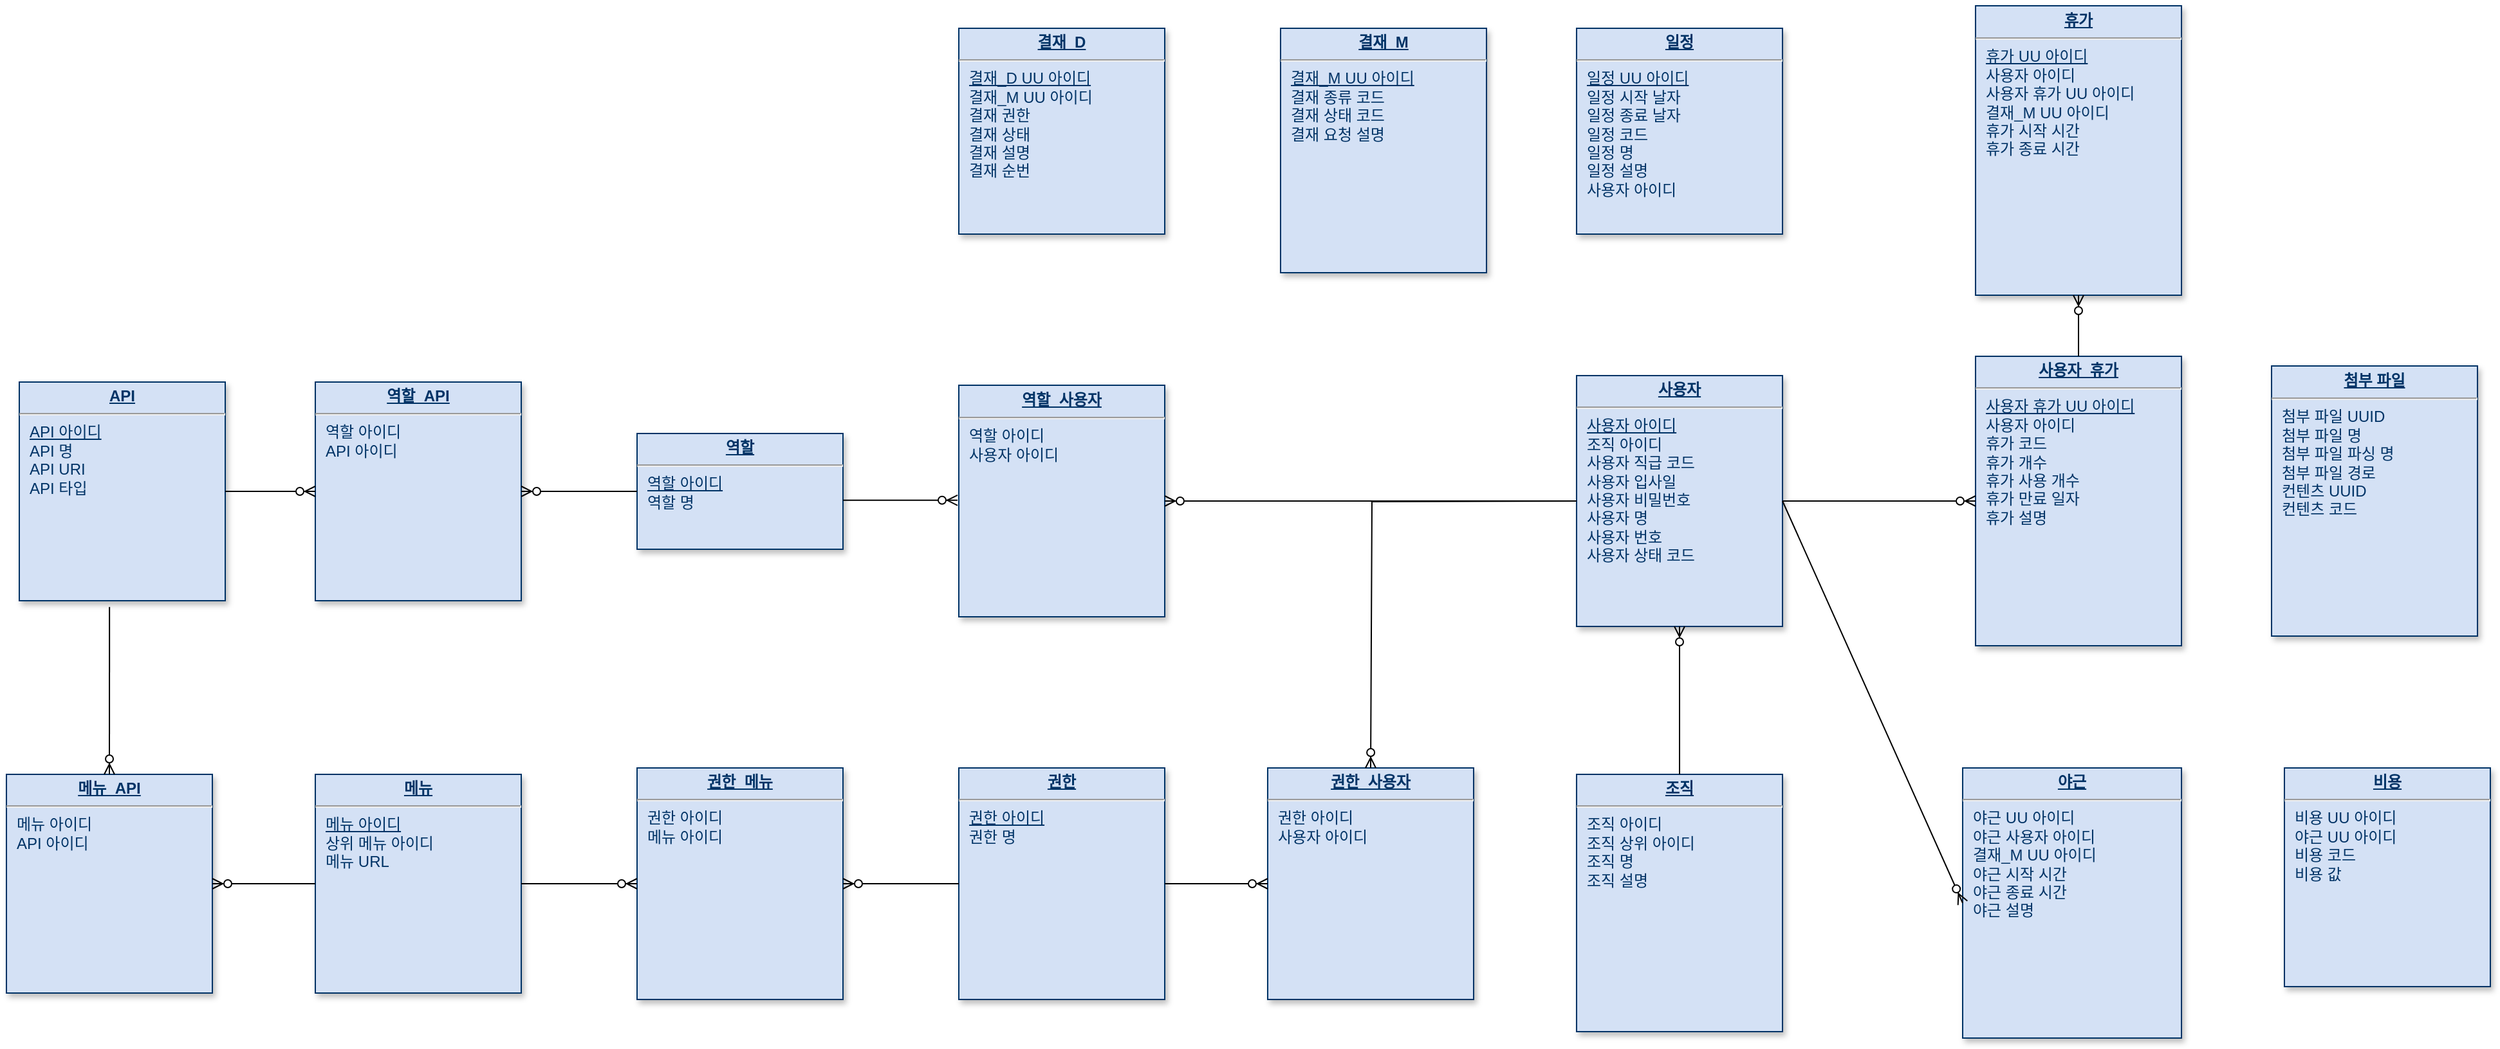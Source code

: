 <mxfile version="20.8.23" type="device"><diagram name="Page-1" id="efa7a0a1-bf9b-a30e-e6df-94a7791c09e9"><mxGraphModel dx="2047" dy="775" grid="1" gridSize="10" guides="1" tooltips="1" connect="1" arrows="1" fold="1" page="1" pageScale="1" pageWidth="826" pageHeight="1169" background="none" math="0" shadow="0"><root><mxCell id="0"/><mxCell id="1" parent="0"/><mxCell id="19" value="&lt;p style=&quot;margin: 0px; margin-top: 4px; text-align: center; text-decoration: underline;&quot;&gt;&lt;b&gt;사용자&lt;/b&gt;&lt;/p&gt;&lt;hr&gt;&lt;p style=&quot;margin: 0px; margin-left: 8px;&quot;&gt;&lt;u&gt;사용자 아이디&lt;/u&gt;&lt;/p&gt;&lt;p style=&quot;margin: 0px; margin-left: 8px;&quot;&gt;조직 아이디&lt;br&gt;사용자 직급 코드&lt;/p&gt;&lt;p style=&quot;margin: 0px; margin-left: 8px;&quot;&gt;사용자 입사일&lt;/p&gt;&lt;p style=&quot;margin: 0px; margin-left: 8px;&quot;&gt;사용자 비밀번호&lt;/p&gt;&lt;p style=&quot;margin: 0px; margin-left: 8px;&quot;&gt;사용자 명&lt;/p&gt;&lt;p style=&quot;margin: 0px; margin-left: 8px;&quot;&gt;사용자 번호&lt;/p&gt;&lt;p style=&quot;margin: 0px; margin-left: 8px;&quot;&gt;사용자 상태 코드&lt;/p&gt;&lt;p style=&quot;margin: 0px; margin-left: 8px;&quot;&gt;&lt;br&gt;&lt;/p&gt;" style="verticalAlign=top;align=left;overflow=fill;fontSize=12;fontFamily=Helvetica;html=1;strokeColor=#003366;shadow=1;fillColor=#D4E1F5;fontColor=#003366" parent="1" vertex="1"><mxGeometry x="540" y="330" width="160" height="195" as="geometry"/></mxCell><mxCell id="20" value="&lt;p style=&quot;margin: 0px; margin-top: 4px; text-align: center; text-decoration: underline;&quot;&gt;&lt;b&gt;사용자_휴가&lt;/b&gt;&lt;/p&gt;&lt;hr&gt;&lt;p style=&quot;margin: 0px; margin-left: 8px;&quot;&gt;&lt;u&gt;사용자 휴가 UU 아이디&lt;/u&gt;&lt;/p&gt;&lt;p style=&quot;margin: 0px; margin-left: 8px;&quot;&gt;사용자 아이디&lt;/p&gt;&lt;p style=&quot;margin: 0px; margin-left: 8px;&quot;&gt;휴가 코드&lt;/p&gt;&lt;p style=&quot;margin: 0px; margin-left: 8px;&quot;&gt;휴가 개수&lt;/p&gt;&lt;p style=&quot;margin: 0px; margin-left: 8px;&quot;&gt;휴가 사용 개수&lt;/p&gt;&lt;p style=&quot;margin: 0px; margin-left: 8px;&quot;&gt;휴가 만료 일자&lt;/p&gt;&lt;p style=&quot;margin: 0px; margin-left: 8px;&quot;&gt;휴가 설명&lt;/p&gt;" style="verticalAlign=top;align=left;overflow=fill;fontSize=12;fontFamily=Helvetica;html=1;strokeColor=#003366;shadow=1;fillColor=#D4E1F5;fontColor=#003366" parent="1" vertex="1"><mxGeometry x="850" y="315" width="160" height="225" as="geometry"/></mxCell><mxCell id="21" value="&lt;p style=&quot;margin: 0px; margin-top: 4px; text-align: center; text-decoration: underline;&quot;&gt;&lt;b&gt;일정&lt;/b&gt;&lt;/p&gt;&lt;hr&gt;&lt;p style=&quot;margin: 0px; margin-left: 8px;&quot;&gt;&lt;u&gt;일정 UU 아이디&lt;/u&gt;&lt;/p&gt;&lt;p style=&quot;margin: 0px; margin-left: 8px;&quot;&gt;일정 시작 날자&lt;/p&gt;&lt;p style=&quot;margin: 0px; margin-left: 8px;&quot;&gt;일정 종료 날자&lt;/p&gt;&lt;p style=&quot;margin: 0px; margin-left: 8px;&quot;&gt;일정 코드&lt;/p&gt;&lt;p style=&quot;margin: 0px; margin-left: 8px;&quot;&gt;일정 명&lt;/p&gt;&lt;p style=&quot;margin: 0px; margin-left: 8px;&quot;&gt;일정 설명&lt;/p&gt;&lt;p style=&quot;margin: 0px; margin-left: 8px;&quot;&gt;사용자 아이디&lt;/p&gt;" style="verticalAlign=top;align=left;overflow=fill;fontSize=12;fontFamily=Helvetica;html=1;strokeColor=#003366;shadow=1;fillColor=#D4E1F5;fontColor=#003366" parent="1" vertex="1"><mxGeometry x="540" y="60.0" width="160" height="160" as="geometry"/></mxCell><mxCell id="25" value="&lt;p style=&quot;margin: 0px; margin-top: 4px; text-align: center; text-decoration: underline;&quot;&gt;&lt;strong&gt;결재_D&lt;/strong&gt;&lt;/p&gt;&lt;hr&gt;&lt;p style=&quot;margin: 0px; margin-left: 8px;&quot;&gt;&lt;u&gt;결재_D UU 아이디&lt;/u&gt;&lt;/p&gt;&lt;p style=&quot;margin: 0px; margin-left: 8px;&quot;&gt;결재_M UU 아이디&lt;/p&gt;&lt;p style=&quot;margin: 0px; margin-left: 8px;&quot;&gt;결재 권한&lt;/p&gt;&lt;p style=&quot;margin: 0px; margin-left: 8px;&quot;&gt;결재 상태&lt;/p&gt;&lt;p style=&quot;margin: 0px; margin-left: 8px;&quot;&gt;결재 설명&lt;/p&gt;&lt;p style=&quot;margin: 0px; margin-left: 8px;&quot;&gt;결재 순번&lt;/p&gt;" style="verticalAlign=top;align=left;overflow=fill;fontSize=12;fontFamily=Helvetica;html=1;strokeColor=#003366;shadow=1;fillColor=#D4E1F5;fontColor=#003366" parent="1" vertex="1"><mxGeometry x="60.0" y="60.0" width="160" height="160" as="geometry"/></mxCell><mxCell id="26" value="&lt;p style=&quot;margin: 0px; margin-top: 4px; text-align: center; text-decoration: underline;&quot;&gt;&lt;strong&gt;비용&lt;/strong&gt;&lt;/p&gt;&lt;hr&gt;&lt;p style=&quot;margin: 0px; margin-left: 8px;&quot;&gt;비용 UU 아이디&lt;/p&gt;&lt;p style=&quot;margin: 0px; margin-left: 8px;&quot;&gt;야근 UU 아이디&lt;/p&gt;&lt;p style=&quot;margin: 0px; margin-left: 8px;&quot;&gt;비용 코드&lt;/p&gt;&lt;p style=&quot;margin: 0px; margin-left: 8px;&quot;&gt;비용 값&lt;/p&gt;" style="verticalAlign=top;align=left;overflow=fill;fontSize=12;fontFamily=Helvetica;html=1;strokeColor=#003366;shadow=1;fillColor=#D4E1F5;fontColor=#003366" parent="1" vertex="1"><mxGeometry x="1090" y="635" width="160" height="170" as="geometry"/></mxCell><mxCell id="27" value="&lt;p style=&quot;margin: 0px; margin-top: 4px; text-align: center; text-decoration: underline;&quot;&gt;&lt;b&gt;조직&lt;/b&gt;&lt;/p&gt;&lt;hr&gt;&lt;p style=&quot;margin: 0px; margin-left: 8px;&quot;&gt;조직 아이디&lt;/p&gt;&lt;p style=&quot;margin: 0px; margin-left: 8px;&quot;&gt;조직 상위 아이디&lt;/p&gt;&lt;p style=&quot;margin: 0px; margin-left: 8px;&quot;&gt;조직 명&lt;/p&gt;&lt;p style=&quot;margin: 0px; margin-left: 8px;&quot;&gt;조직 설명&lt;/p&gt;&lt;p style=&quot;margin: 0px; margin-left: 8px;&quot;&gt;&lt;br&gt;&lt;/p&gt;" style="verticalAlign=top;align=left;overflow=fill;fontSize=12;fontFamily=Helvetica;html=1;strokeColor=#003366;shadow=1;fillColor=#D4E1F5;fontColor=#003366" parent="1" vertex="1"><mxGeometry x="540" y="640" width="160" height="200" as="geometry"/></mxCell><mxCell id="28" value="&lt;p style=&quot;margin: 0px; margin-top: 4px; text-align: center; text-decoration: underline;&quot;&gt;&lt;strong&gt;권한&lt;/strong&gt;&lt;/p&gt;&lt;hr&gt;&lt;p style=&quot;margin: 0px; margin-left: 8px;&quot;&gt;&lt;u&gt;권한 아이디&lt;/u&gt;&lt;/p&gt;&lt;p style=&quot;margin: 0px; margin-left: 8px;&quot;&gt;권한 명&lt;/p&gt;&lt;p style=&quot;margin: 0px; margin-left: 8px;&quot;&gt;&lt;br&gt;&lt;/p&gt;" style="verticalAlign=top;align=left;overflow=fill;fontSize=12;fontFamily=Helvetica;html=1;strokeColor=#003366;shadow=1;fillColor=#D4E1F5;fontColor=#003366" parent="1" vertex="1"><mxGeometry x="60.0" y="635.0" width="160" height="180" as="geometry"/></mxCell><mxCell id="30" value="&lt;p style=&quot;margin: 0px; margin-top: 4px; text-align: center; text-decoration: underline;&quot;&gt;&lt;strong&gt;야근&lt;/strong&gt;&lt;/p&gt;&lt;hr&gt;&lt;p style=&quot;margin: 0px; margin-left: 8px;&quot;&gt;야근 UU 아이디&lt;/p&gt;&lt;p style=&quot;margin: 0px; margin-left: 8px;&quot;&gt;야근 사용자 아이디&lt;/p&gt;&lt;p style=&quot;margin: 0px; margin-left: 8px;&quot;&gt;결재_M UU 아이디&lt;/p&gt;&lt;p style=&quot;margin: 0px; margin-left: 8px;&quot;&gt;야근 시작 시간&lt;/p&gt;&lt;p style=&quot;margin: 0px; margin-left: 8px;&quot;&gt;야근 종료 시간&lt;/p&gt;&lt;p style=&quot;margin: 0px; margin-left: 8px;&quot;&gt;야근 설명&lt;/p&gt;" style="verticalAlign=top;align=left;overflow=fill;fontSize=12;fontFamily=Helvetica;html=1;strokeColor=#003366;shadow=1;fillColor=#D4E1F5;fontColor=#003366" parent="1" vertex="1"><mxGeometry x="840" y="635" width="170" height="210" as="geometry"/></mxCell><mxCell id="31" value="&lt;p style=&quot;margin: 0px; margin-top: 4px; text-align: center; text-decoration: underline;&quot;&gt;&lt;strong&gt;첨부 파일&lt;/strong&gt;&lt;/p&gt;&lt;hr&gt;&lt;p style=&quot;margin: 0px; margin-left: 8px;&quot;&gt;첨부 파일 UUID&lt;/p&gt;&lt;p style=&quot;margin: 0px; margin-left: 8px;&quot;&gt;첨부 파일 명&lt;/p&gt;&lt;p style=&quot;margin: 0px; margin-left: 8px;&quot;&gt;첨부 파일 파싱 명&lt;/p&gt;&lt;p style=&quot;margin: 0px; margin-left: 8px;&quot;&gt;첨부 파일 경로&lt;/p&gt;&lt;p style=&quot;margin: 0px; margin-left: 8px;&quot;&gt;컨텐츠 UUID&lt;/p&gt;&lt;p style=&quot;margin: 0px; margin-left: 8px;&quot;&gt;컨텐츠 코드&lt;/p&gt;" style="verticalAlign=top;align=left;overflow=fill;fontSize=12;fontFamily=Helvetica;html=1;strokeColor=#003366;shadow=1;fillColor=#D4E1F5;fontColor=#003366" parent="1" vertex="1"><mxGeometry x="1080" y="322.5" width="160" height="210" as="geometry"/></mxCell><mxCell id="33" value="&lt;p style=&quot;margin: 0px; margin-top: 4px; text-align: center; text-decoration: underline;&quot;&gt;&lt;strong&gt;역할&lt;/strong&gt;&lt;/p&gt;&lt;hr&gt;&lt;p style=&quot;margin: 0px; margin-left: 8px;&quot;&gt;&lt;u&gt;역할 아이디&lt;/u&gt;&lt;/p&gt;&lt;p style=&quot;margin: 0px; margin-left: 8px;&quot;&gt;역할 명&lt;br&gt;&lt;/p&gt;" style="verticalAlign=top;align=left;overflow=fill;fontSize=12;fontFamily=Helvetica;html=1;strokeColor=#003366;shadow=1;fillColor=#D4E1F5;fontColor=#003366" parent="1" vertex="1"><mxGeometry x="-190" y="375.0" width="160" height="90" as="geometry"/></mxCell><mxCell id="34" value="&lt;p style=&quot;margin: 0px ; margin-top: 4px ; text-align: center ; text-decoration: underline&quot;&gt;&lt;strong&gt;메뉴&lt;/strong&gt;&lt;/p&gt;&lt;hr&gt;&lt;p style=&quot;margin: 0px ; margin-left: 8px&quot;&gt;&lt;u&gt;메뉴 아이디&lt;/u&gt;&lt;/p&gt;&lt;p style=&quot;margin: 0px ; margin-left: 8px&quot;&gt;상위 메뉴 아이디&lt;/p&gt;&lt;p style=&quot;margin: 0px ; margin-left: 8px&quot;&gt;메뉴 URL&lt;/p&gt;" style="verticalAlign=top;align=left;overflow=fill;fontSize=12;fontFamily=Helvetica;html=1;strokeColor=#003366;shadow=1;fillColor=#D4E1F5;fontColor=#003366" parent="1" vertex="1"><mxGeometry x="-440" y="640" width="160" height="170" as="geometry"/></mxCell><mxCell id="35" value="&lt;p style=&quot;margin: 0px; margin-top: 4px; text-align: center; text-decoration: underline;&quot;&gt;&lt;b&gt;결재_M&lt;/b&gt;&lt;/p&gt;&lt;hr&gt;&lt;p style=&quot;margin: 0px; margin-left: 8px;&quot;&gt;&lt;u&gt;결재_M UU 아이디&lt;/u&gt;&lt;/p&gt;&lt;p style=&quot;margin: 0px; margin-left: 8px;&quot;&gt;결재 종류 코드&lt;/p&gt;&lt;p style=&quot;margin: 0px; margin-left: 8px;&quot;&gt;결재 상태 코드&lt;/p&gt;&lt;p style=&quot;margin: 0px; margin-left: 8px;&quot;&gt;결재 요청 설명&lt;/p&gt;&lt;p style=&quot;margin: 0px; margin-left: 8px;&quot;&gt;&lt;br&gt;&lt;/p&gt;" style="verticalAlign=top;align=left;overflow=fill;fontSize=12;fontFamily=Helvetica;html=1;strokeColor=#003366;shadow=1;fillColor=#D4E1F5;fontColor=#003366" parent="1" vertex="1"><mxGeometry x="310" y="60.0" width="160" height="190" as="geometry"/></mxCell><mxCell id="FnWa9LMTclFip5fmyzoG-114" value="" style="text;strokeColor=none;fillColor=none;align=left;verticalAlign=middle;spacingTop=-1;spacingLeft=4;spacingRight=4;rotatable=0;labelPosition=right;points=[];portConstraint=eastwest;" parent="1" vertex="1"><mxGeometry x="750" y="670" width="20" height="14" as="geometry"/></mxCell><mxCell id="GC09_5yyIAjx3o4Mujx2-112" value="&lt;p style=&quot;margin: 0px; margin-top: 4px; text-align: center; text-decoration: underline;&quot;&gt;&lt;b&gt;휴가&lt;/b&gt;&lt;/p&gt;&lt;hr&gt;&lt;p style=&quot;margin: 0px; margin-left: 8px;&quot;&gt;&lt;u&gt;휴가 UU 아이디&lt;/u&gt;&lt;/p&gt;&lt;p style=&quot;margin: 0px; margin-left: 8px;&quot;&gt;사용자 아이디&lt;/p&gt;&lt;p style=&quot;margin: 0px; margin-left: 8px;&quot;&gt;사용자 휴가 UU 아이디&lt;/p&gt;&lt;p style=&quot;margin: 0px; margin-left: 8px;&quot;&gt;결재_M UU 아이디&lt;br&gt;&lt;/p&gt;&lt;p style=&quot;margin: 0px; margin-left: 8px;&quot;&gt;휴가 시작 시간&lt;/p&gt;&lt;p style=&quot;margin: 0px; margin-left: 8px;&quot;&gt;휴가 종료 시간&lt;/p&gt;" style="verticalAlign=top;align=left;overflow=fill;fontSize=12;fontFamily=Helvetica;html=1;strokeColor=#003366;shadow=1;fillColor=#D4E1F5;fontColor=#003366" parent="1" vertex="1"><mxGeometry x="850" y="42.5" width="160" height="225" as="geometry"/></mxCell><mxCell id="pDk9LVOdJZfk1oNghU2--113" value="&lt;p style=&quot;margin: 0px; margin-top: 4px; text-align: center; text-decoration: underline;&quot;&gt;&lt;strong&gt;권한_메뉴&lt;/strong&gt;&lt;/p&gt;&lt;hr&gt;&lt;p style=&quot;margin: 0px; margin-left: 8px;&quot;&gt;권한 아이디&lt;/p&gt;&lt;p style=&quot;margin: 0px; margin-left: 8px;&quot;&gt;메뉴 아이디&lt;/p&gt;&lt;p style=&quot;margin: 0px; margin-left: 8px;&quot;&gt;&lt;br&gt;&lt;/p&gt;" style="verticalAlign=top;align=left;overflow=fill;fontSize=12;fontFamily=Helvetica;html=1;strokeColor=#003366;shadow=1;fillColor=#D4E1F5;fontColor=#003366" parent="1" vertex="1"><mxGeometry x="-190.0" y="635.0" width="160" height="180" as="geometry"/></mxCell><mxCell id="pDk9LVOdJZfk1oNghU2--114" value="&lt;p style=&quot;margin: 0px ; margin-top: 4px ; text-align: center ; text-decoration: underline&quot;&gt;&lt;b&gt;API&lt;/b&gt;&lt;/p&gt;&lt;hr&gt;&lt;p style=&quot;margin: 0px ; margin-left: 8px&quot;&gt;&lt;u&gt;API 아이디&lt;/u&gt;&lt;/p&gt;&lt;p style=&quot;margin: 0px ; margin-left: 8px&quot;&gt;API 명&lt;/p&gt;&lt;p style=&quot;margin: 0px ; margin-left: 8px&quot;&gt;API URI&lt;/p&gt;&lt;p style=&quot;margin: 0px ; margin-left: 8px&quot;&gt;API 타입&lt;/p&gt;&lt;p style=&quot;margin: 0px ; margin-left: 8px&quot;&gt;&lt;br&gt;&lt;/p&gt;" style="verticalAlign=top;align=left;overflow=fill;fontSize=12;fontFamily=Helvetica;html=1;strokeColor=#003366;shadow=1;fillColor=#D4E1F5;fontColor=#003366" parent="1" vertex="1"><mxGeometry x="-670" y="335" width="160" height="170" as="geometry"/></mxCell><mxCell id="pDk9LVOdJZfk1oNghU2--115" value="&lt;p style=&quot;margin: 0px ; margin-top: 4px ; text-align: center ; text-decoration: underline&quot;&gt;&lt;strong&gt;메뉴_API&lt;/strong&gt;&lt;/p&gt;&lt;hr&gt;&lt;p style=&quot;margin: 0px ; margin-left: 8px&quot;&gt;메뉴 아이디&lt;/p&gt;&lt;p style=&quot;margin: 0px ; margin-left: 8px&quot;&gt;API 아이디&lt;/p&gt;" style="verticalAlign=top;align=left;overflow=fill;fontSize=12;fontFamily=Helvetica;html=1;strokeColor=#003366;shadow=1;fillColor=#D4E1F5;fontColor=#003366" parent="1" vertex="1"><mxGeometry x="-680" y="640" width="160" height="170" as="geometry"/></mxCell><mxCell id="pDk9LVOdJZfk1oNghU2--116" value="&lt;p style=&quot;margin: 0px; margin-top: 4px; text-align: center; text-decoration: underline;&quot;&gt;&lt;strong&gt;권한_사용자&lt;/strong&gt;&lt;/p&gt;&lt;hr&gt;&lt;p style=&quot;margin: 0px; margin-left: 8px;&quot;&gt;권한 아이디&lt;/p&gt;&lt;p style=&quot;margin: 0px; margin-left: 8px;&quot;&gt;사용자 아이디&lt;/p&gt;&lt;p style=&quot;margin: 0px; margin-left: 8px;&quot;&gt;&lt;br&gt;&lt;/p&gt;" style="verticalAlign=top;align=left;overflow=fill;fontSize=12;fontFamily=Helvetica;html=1;strokeColor=#003366;shadow=1;fillColor=#D4E1F5;fontColor=#003366" parent="1" vertex="1"><mxGeometry x="300.0" y="635.0" width="160" height="180" as="geometry"/></mxCell><mxCell id="pDk9LVOdJZfk1oNghU2--117" value="&lt;p style=&quot;margin: 0px; margin-top: 4px; text-align: center; text-decoration: underline;&quot;&gt;&lt;b&gt;역할_사용자&lt;/b&gt;&lt;/p&gt;&lt;hr&gt;&lt;p style=&quot;margin: 0px; margin-left: 8px;&quot;&gt;역할 아이디&lt;/p&gt;&lt;p style=&quot;margin: 0px; margin-left: 8px;&quot;&gt;사용자 아이디&lt;/p&gt;&lt;p style=&quot;margin: 0px; margin-left: 8px;&quot;&gt;&lt;br&gt;&lt;/p&gt;" style="verticalAlign=top;align=left;overflow=fill;fontSize=12;fontFamily=Helvetica;html=1;strokeColor=#003366;shadow=1;fillColor=#D4E1F5;fontColor=#003366" parent="1" vertex="1"><mxGeometry x="60.0" y="337.5" width="160" height="180" as="geometry"/></mxCell><mxCell id="pDk9LVOdJZfk1oNghU2--118" value="&lt;p style=&quot;margin: 0px ; margin-top: 4px ; text-align: center ; text-decoration: underline&quot;&gt;&lt;strong&gt;역할_API&lt;/strong&gt;&lt;/p&gt;&lt;hr&gt;&lt;p style=&quot;margin: 0px ; margin-left: 8px&quot;&gt;역할 아이디&lt;/p&gt;&lt;p style=&quot;margin: 0px ; margin-left: 8px&quot;&gt;API 아이디&lt;/p&gt;" style="verticalAlign=top;align=left;overflow=fill;fontSize=12;fontFamily=Helvetica;html=1;strokeColor=#003366;shadow=1;fillColor=#D4E1F5;fontColor=#003366" parent="1" vertex="1"><mxGeometry x="-440" y="335" width="160" height="170" as="geometry"/></mxCell><mxCell id="Tgc7-UUROzezp4vlFefw-38" value="" style="fontSize=12;html=1;endArrow=ERzeroToMany;endFill=1;rounded=0;exitX=0.5;exitY=0;exitDx=0;exitDy=0;entryX=0.5;entryY=1;entryDx=0;entryDy=0;" parent="1" source="27" target="19" edge="1"><mxGeometry width="100" height="100" relative="1" as="geometry"><mxPoint x="610" y="610" as="sourcePoint"/><mxPoint x="710" y="510" as="targetPoint"/></mxGeometry></mxCell><mxCell id="Tgc7-UUROzezp4vlFefw-40" value="" style="fontSize=12;html=1;endArrow=ERzeroToMany;endFill=1;rounded=0;exitX=1;exitY=0.5;exitDx=0;exitDy=0;entryX=0;entryY=0.5;entryDx=0;entryDy=0;" parent="1" source="19" target="20" edge="1"><mxGeometry width="100" height="100" relative="1" as="geometry"><mxPoint x="730" y="465" as="sourcePoint"/><mxPoint x="770" y="430" as="targetPoint"/></mxGeometry></mxCell><mxCell id="Tgc7-UUROzezp4vlFefw-41" value="" style="fontSize=12;html=1;endArrow=ERzeroToMany;endFill=1;rounded=0;exitX=0.5;exitY=0;exitDx=0;exitDy=0;entryX=0.5;entryY=1;entryDx=0;entryDy=0;" parent="1" source="20" target="GC09_5yyIAjx3o4Mujx2-112" edge="1"><mxGeometry width="100" height="100" relative="1" as="geometry"><mxPoint x="710" y="439" as="sourcePoint"/><mxPoint x="780" y="440" as="targetPoint"/></mxGeometry></mxCell><mxCell id="Tgc7-UUROzezp4vlFefw-42" value="" style="fontSize=12;html=1;endArrow=ERzeroToMany;endFill=1;rounded=0;exitX=0;exitY=0.5;exitDx=0;exitDy=0;entryX=0.5;entryY=0;entryDx=0;entryDy=0;" parent="1" source="19" target="pDk9LVOdJZfk1oNghU2--116" edge="1"><mxGeometry width="100" height="100" relative="1" as="geometry"><mxPoint x="360" y="435" as="sourcePoint"/><mxPoint x="360" y="320" as="targetPoint"/><Array as="points"><mxPoint x="381" y="428"/></Array></mxGeometry></mxCell><mxCell id="Tgc7-UUROzezp4vlFefw-43" value="" style="fontSize=12;html=1;endArrow=ERzeroToMany;endFill=1;rounded=0;exitX=0;exitY=0.5;exitDx=0;exitDy=0;entryX=1;entryY=0.5;entryDx=0;entryDy=0;" parent="1" source="19" target="pDk9LVOdJZfk1oNghU2--117" edge="1"><mxGeometry width="100" height="100" relative="1" as="geometry"><mxPoint x="320" y="452.5" as="sourcePoint"/><mxPoint x="320" y="337.5" as="targetPoint"/></mxGeometry></mxCell><mxCell id="Tgc7-UUROzezp4vlFefw-44" value="" style="fontSize=12;html=1;endArrow=ERzeroToMany;endFill=1;rounded=0;exitX=1;exitY=0.5;exitDx=0;exitDy=0;entryX=0;entryY=0.5;entryDx=0;entryDy=0;" parent="1" source="28" target="pDk9LVOdJZfk1oNghU2--116" edge="1"><mxGeometry width="100" height="100" relative="1" as="geometry"><mxPoint x="260" y="699" as="sourcePoint"/><mxPoint x="260" y="584" as="targetPoint"/></mxGeometry></mxCell><mxCell id="Tgc7-UUROzezp4vlFefw-45" value="" style="fontSize=12;html=1;endArrow=ERzeroToMany;endFill=1;rounded=0;exitX=1;exitY=0.5;exitDx=0;exitDy=0;entryX=-0.004;entryY=0.442;entryDx=0;entryDy=0;entryPerimeter=0;" parent="1" edge="1"><mxGeometry width="100" height="100" relative="1" as="geometry"><mxPoint x="-30" y="426.91" as="sourcePoint"/><mxPoint x="59" y="426.91" as="targetPoint"/></mxGeometry></mxCell><mxCell id="Tgc7-UUROzezp4vlFefw-46" value="" style="fontSize=12;html=1;endArrow=ERzeroToMany;endFill=1;rounded=0;exitX=0;exitY=0.5;exitDx=0;exitDy=0;" parent="1" source="33" target="pDk9LVOdJZfk1oNghU2--118" edge="1"><mxGeometry width="100" height="100" relative="1" as="geometry"><mxPoint x="-190" y="512.5" as="sourcePoint"/><mxPoint x="-101" y="512.5" as="targetPoint"/></mxGeometry></mxCell><mxCell id="Tgc7-UUROzezp4vlFefw-47" value="" style="fontSize=12;html=1;endArrow=ERzeroToMany;endFill=1;rounded=0;exitX=1;exitY=0.5;exitDx=0;exitDy=0;" parent="1" source="pDk9LVOdJZfk1oNghU2--114" target="pDk9LVOdJZfk1oNghU2--118" edge="1"><mxGeometry width="100" height="100" relative="1" as="geometry"><mxPoint x="-510" y="441" as="sourcePoint"/><mxPoint x="-600" y="444" as="targetPoint"/></mxGeometry></mxCell><mxCell id="Tgc7-UUROzezp4vlFefw-48" value="" style="fontSize=12;html=1;endArrow=ERzeroToMany;endFill=1;rounded=0;exitX=0.438;exitY=1.029;exitDx=0;exitDy=0;exitPerimeter=0;entryX=0.5;entryY=0;entryDx=0;entryDy=0;" parent="1" source="pDk9LVOdJZfk1oNghU2--114" target="pDk9LVOdJZfk1oNghU2--115" edge="1"><mxGeometry width="100" height="100" relative="1" as="geometry"><mxPoint x="-500" y="430" as="sourcePoint"/><mxPoint x="-430" y="430" as="targetPoint"/></mxGeometry></mxCell><mxCell id="Tgc7-UUROzezp4vlFefw-49" value="" style="fontSize=12;html=1;endArrow=ERzeroToMany;endFill=1;rounded=0;exitX=0;exitY=0.5;exitDx=0;exitDy=0;entryX=1;entryY=0.5;entryDx=0;entryDy=0;" parent="1" source="34" target="pDk9LVOdJZfk1oNghU2--115" edge="1"><mxGeometry width="100" height="100" relative="1" as="geometry"><mxPoint x="-500" y="430" as="sourcePoint"/><mxPoint x="-430" y="430" as="targetPoint"/></mxGeometry></mxCell><mxCell id="Tgc7-UUROzezp4vlFefw-50" value="" style="fontSize=12;html=1;endArrow=ERzeroToMany;endFill=1;rounded=0;exitX=1;exitY=0.5;exitDx=0;exitDy=0;entryX=0;entryY=0.5;entryDx=0;entryDy=0;" parent="1" source="34" target="pDk9LVOdJZfk1oNghU2--113" edge="1"><mxGeometry width="100" height="100" relative="1" as="geometry"><mxPoint x="-500" y="430" as="sourcePoint"/><mxPoint x="-430" y="430" as="targetPoint"/></mxGeometry></mxCell><mxCell id="Tgc7-UUROzezp4vlFefw-51" value="" style="fontSize=12;html=1;endArrow=ERzeroToMany;endFill=1;rounded=0;exitX=0;exitY=0.5;exitDx=0;exitDy=0;entryX=1;entryY=0.5;entryDx=0;entryDy=0;" parent="1" source="28" target="pDk9LVOdJZfk1oNghU2--113" edge="1"><mxGeometry width="100" height="100" relative="1" as="geometry"><mxPoint x="230" y="740" as="sourcePoint"/><mxPoint x="319" y="740" as="targetPoint"/></mxGeometry></mxCell><mxCell id="Tgc7-UUROzezp4vlFefw-52" value="" style="fontSize=12;html=1;endArrow=ERzeroToMany;endFill=1;rounded=0;entryX=0;entryY=0.5;entryDx=0;entryDy=0;exitX=1;exitY=0.5;exitDx=0;exitDy=0;" parent="1" source="19" target="30" edge="1"><mxGeometry width="100" height="100" relative="1" as="geometry"><mxPoint x="740" y="350" as="sourcePoint"/><mxPoint x="860" y="438" as="targetPoint"/></mxGeometry></mxCell></root></mxGraphModel></diagram></mxfile>
